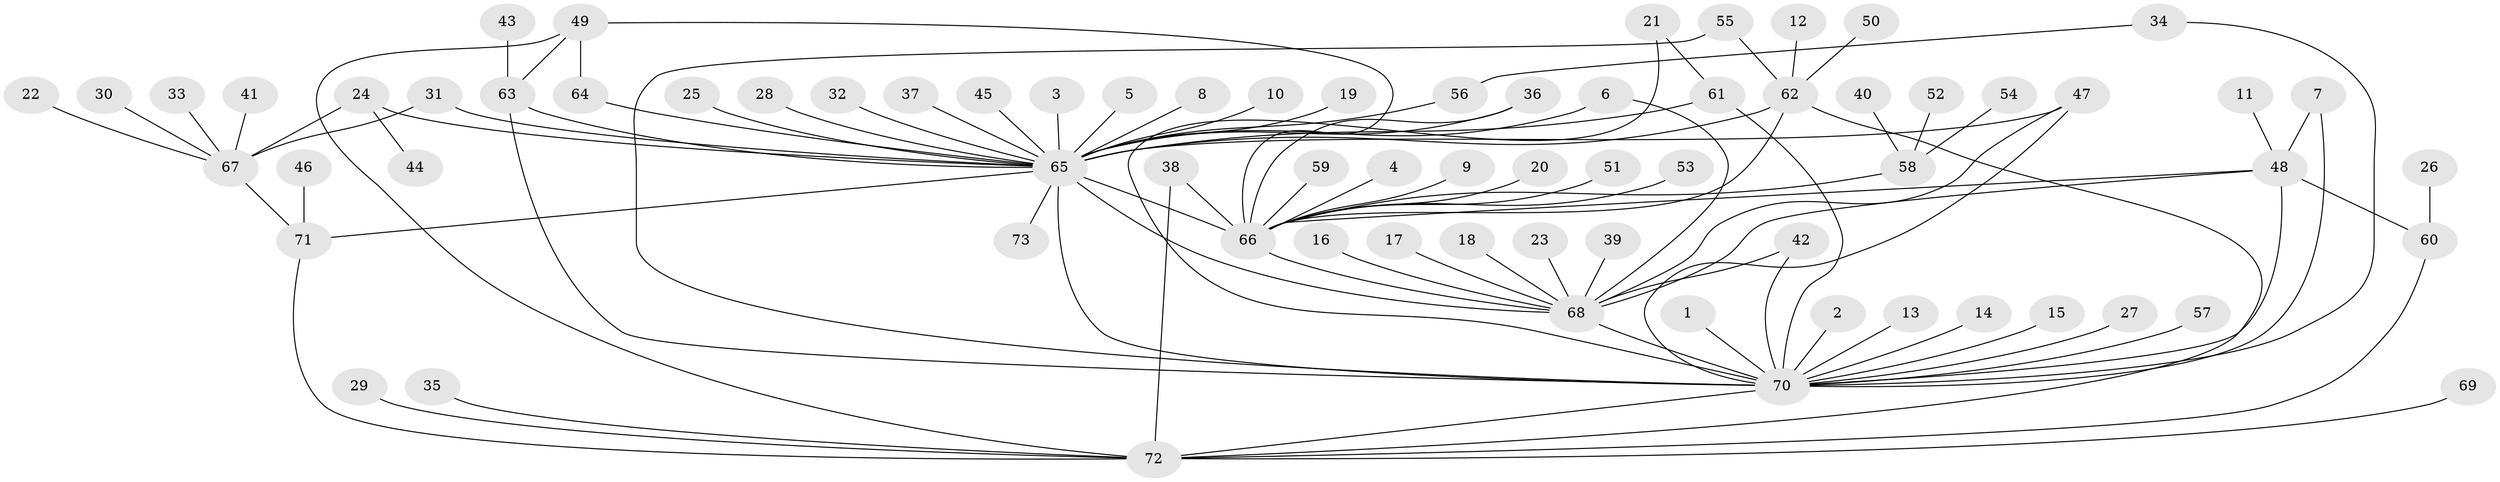 // original degree distribution, {7: 0.0136986301369863, 16: 0.00684931506849315, 9: 0.00684931506849315, 19: 0.00684931506849315, 24: 0.00684931506849315, 6: 0.0136986301369863, 10: 0.02054794520547945, 18: 0.00684931506849315, 4: 0.04794520547945205, 3: 0.0821917808219178, 2: 0.21232876712328766, 1: 0.547945205479452, 5: 0.0273972602739726}
// Generated by graph-tools (version 1.1) at 2025/49/03/09/25 03:49:48]
// undirected, 73 vertices, 97 edges
graph export_dot {
graph [start="1"]
  node [color=gray90,style=filled];
  1;
  2;
  3;
  4;
  5;
  6;
  7;
  8;
  9;
  10;
  11;
  12;
  13;
  14;
  15;
  16;
  17;
  18;
  19;
  20;
  21;
  22;
  23;
  24;
  25;
  26;
  27;
  28;
  29;
  30;
  31;
  32;
  33;
  34;
  35;
  36;
  37;
  38;
  39;
  40;
  41;
  42;
  43;
  44;
  45;
  46;
  47;
  48;
  49;
  50;
  51;
  52;
  53;
  54;
  55;
  56;
  57;
  58;
  59;
  60;
  61;
  62;
  63;
  64;
  65;
  66;
  67;
  68;
  69;
  70;
  71;
  72;
  73;
  1 -- 70 [weight=1.0];
  2 -- 70 [weight=1.0];
  3 -- 65 [weight=1.0];
  4 -- 66 [weight=1.0];
  5 -- 65 [weight=1.0];
  6 -- 65 [weight=1.0];
  6 -- 68 [weight=1.0];
  7 -- 48 [weight=1.0];
  7 -- 70 [weight=1.0];
  8 -- 65 [weight=1.0];
  9 -- 66 [weight=1.0];
  10 -- 65 [weight=1.0];
  11 -- 48 [weight=1.0];
  12 -- 62 [weight=1.0];
  13 -- 70 [weight=1.0];
  14 -- 70 [weight=1.0];
  15 -- 70 [weight=1.0];
  16 -- 68 [weight=1.0];
  17 -- 68 [weight=1.0];
  18 -- 68 [weight=1.0];
  19 -- 65 [weight=1.0];
  20 -- 66 [weight=1.0];
  21 -- 61 [weight=1.0];
  21 -- 70 [weight=1.0];
  22 -- 67 [weight=1.0];
  23 -- 68 [weight=1.0];
  24 -- 44 [weight=1.0];
  24 -- 65 [weight=3.0];
  24 -- 67 [weight=1.0];
  25 -- 65 [weight=1.0];
  26 -- 60 [weight=1.0];
  27 -- 70 [weight=1.0];
  28 -- 65 [weight=2.0];
  29 -- 72 [weight=1.0];
  30 -- 67 [weight=1.0];
  31 -- 65 [weight=1.0];
  31 -- 67 [weight=1.0];
  32 -- 65 [weight=1.0];
  33 -- 67 [weight=1.0];
  34 -- 56 [weight=1.0];
  34 -- 70 [weight=1.0];
  35 -- 72 [weight=1.0];
  36 -- 65 [weight=1.0];
  36 -- 66 [weight=1.0];
  37 -- 65 [weight=1.0];
  38 -- 66 [weight=1.0];
  38 -- 72 [weight=1.0];
  39 -- 68 [weight=1.0];
  40 -- 58 [weight=1.0];
  41 -- 67 [weight=1.0];
  42 -- 68 [weight=1.0];
  42 -- 70 [weight=1.0];
  43 -- 63 [weight=1.0];
  45 -- 65 [weight=1.0];
  46 -- 71 [weight=1.0];
  47 -- 65 [weight=1.0];
  47 -- 68 [weight=1.0];
  47 -- 70 [weight=1.0];
  48 -- 60 [weight=1.0];
  48 -- 66 [weight=1.0];
  48 -- 68 [weight=1.0];
  48 -- 70 [weight=1.0];
  49 -- 63 [weight=1.0];
  49 -- 64 [weight=1.0];
  49 -- 66 [weight=1.0];
  49 -- 72 [weight=1.0];
  50 -- 62 [weight=1.0];
  51 -- 66 [weight=1.0];
  52 -- 58 [weight=1.0];
  53 -- 66 [weight=1.0];
  54 -- 58 [weight=1.0];
  55 -- 62 [weight=1.0];
  55 -- 70 [weight=1.0];
  56 -- 65 [weight=1.0];
  57 -- 70 [weight=1.0];
  58 -- 66 [weight=1.0];
  59 -- 66 [weight=1.0];
  60 -- 72 [weight=1.0];
  61 -- 65 [weight=1.0];
  61 -- 70 [weight=2.0];
  62 -- 65 [weight=3.0];
  62 -- 66 [weight=1.0];
  62 -- 72 [weight=1.0];
  63 -- 65 [weight=1.0];
  63 -- 70 [weight=1.0];
  64 -- 65 [weight=1.0];
  65 -- 66 [weight=2.0];
  65 -- 68 [weight=1.0];
  65 -- 70 [weight=1.0];
  65 -- 71 [weight=1.0];
  65 -- 73 [weight=1.0];
  66 -- 68 [weight=1.0];
  67 -- 71 [weight=1.0];
  68 -- 70 [weight=2.0];
  69 -- 72 [weight=1.0];
  70 -- 72 [weight=1.0];
  71 -- 72 [weight=1.0];
}
